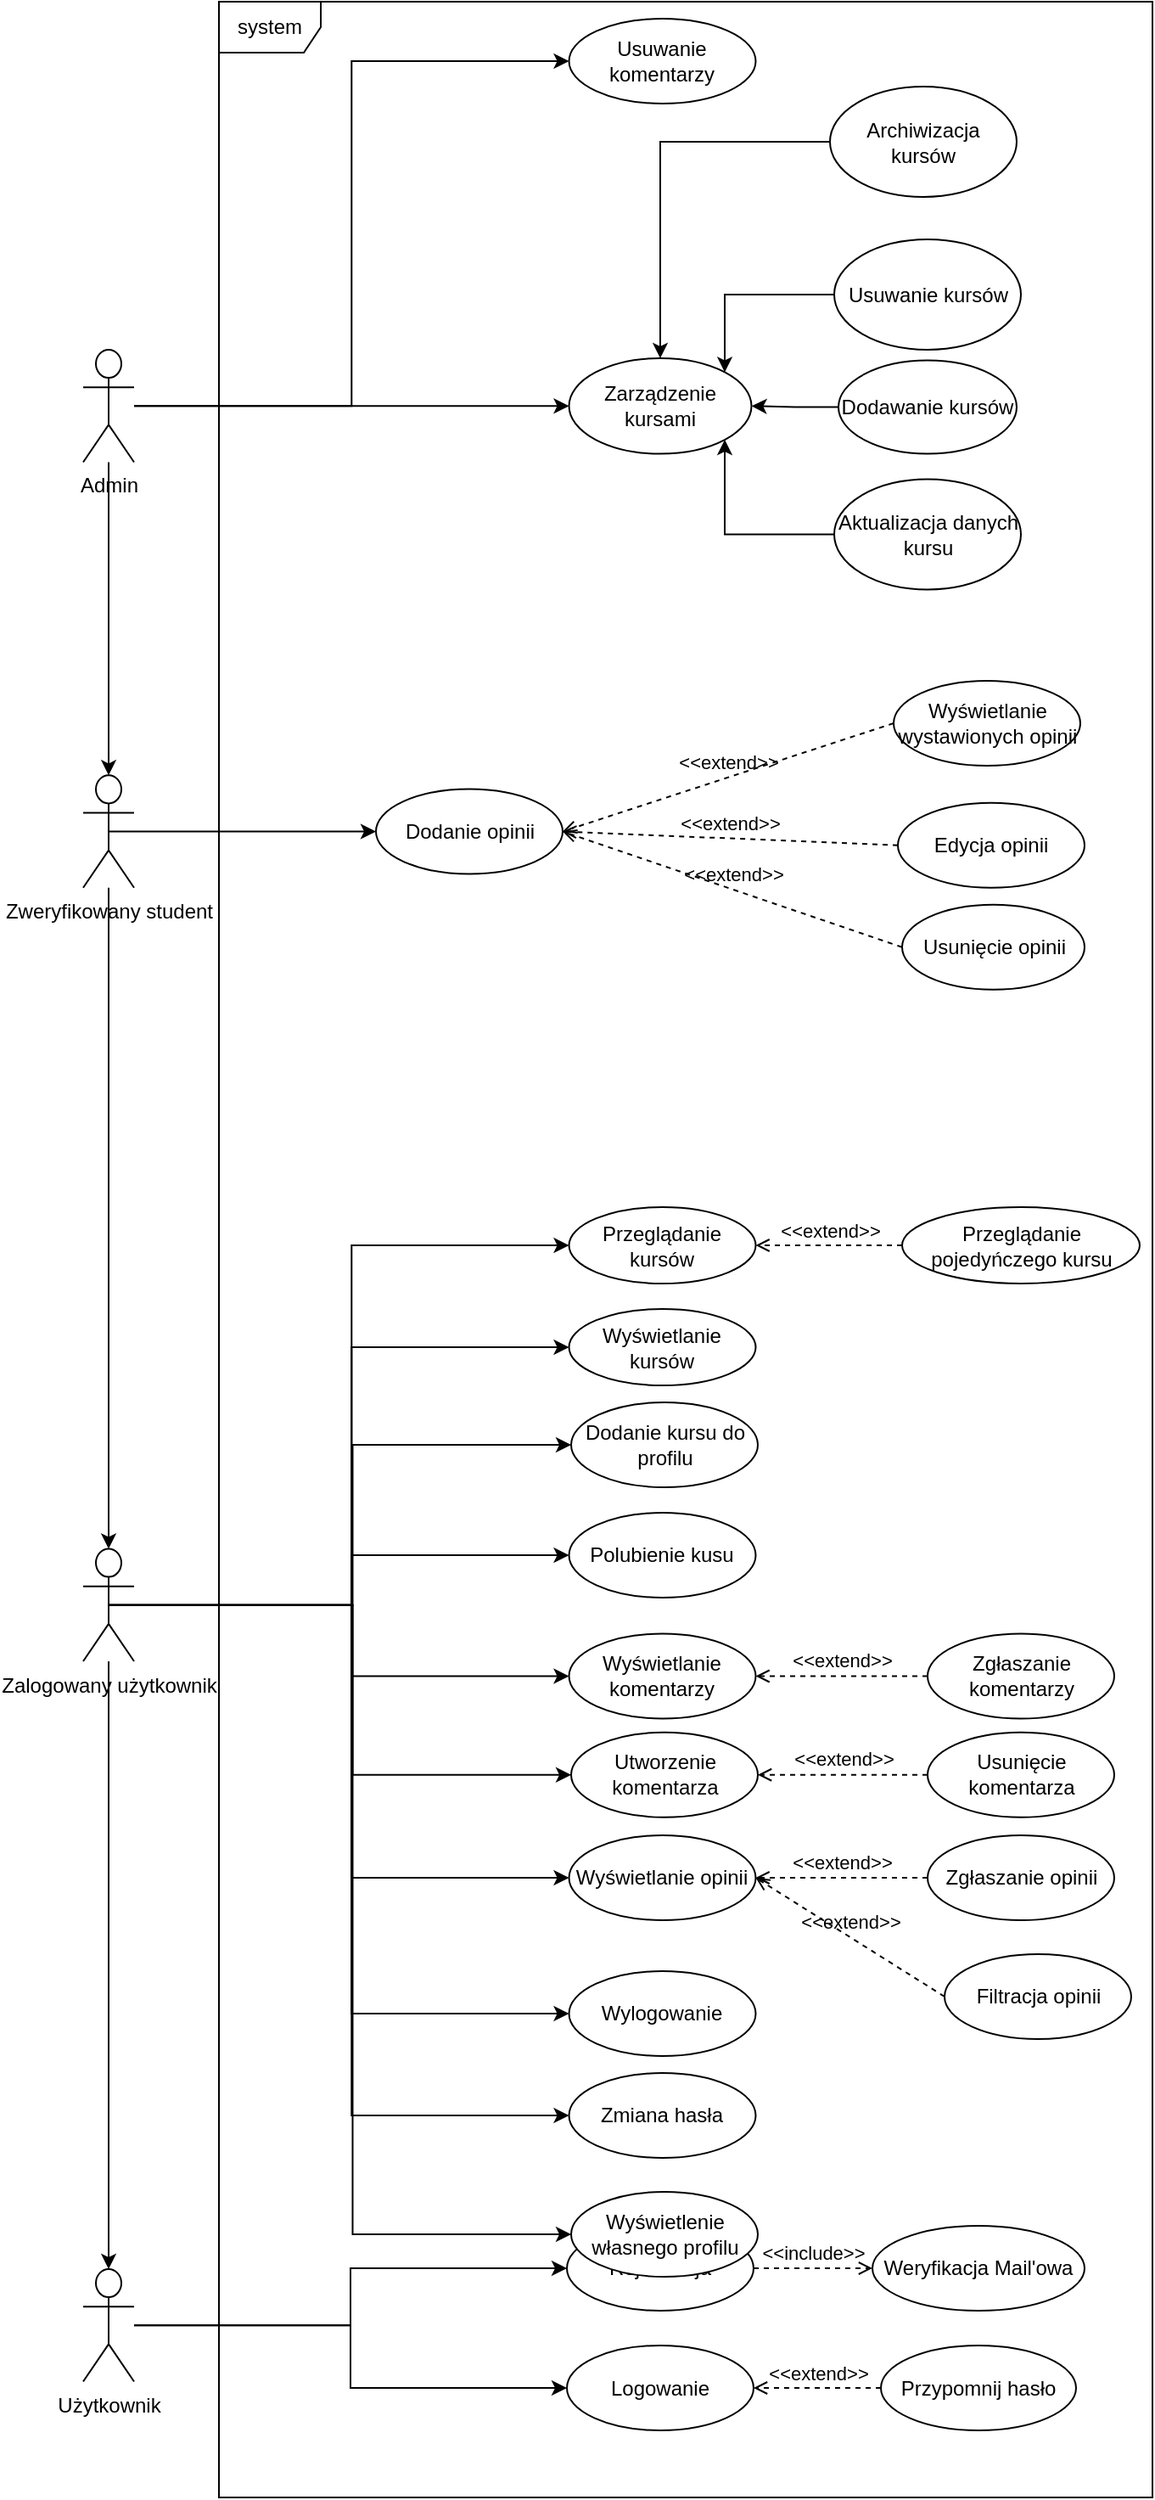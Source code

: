 <mxfile>
    <diagram name="Page-1" id="zUWWPDWqFBsLRtbe18wj">
        <mxGraphModel dx="2511" dy="2378" grid="1" gridSize="10" guides="1" tooltips="1" connect="1" arrows="1" fold="1" page="1" pageScale="1" pageWidth="827" pageHeight="1169" math="0" shadow="0">
            <root>
                <mxCell id="0"/>
                <mxCell id="1" parent="0"/>
                <mxCell id="-dgW3Ea9hQg-mB9d39dc-14" style="edgeStyle=orthogonalEdgeStyle;rounded=0;orthogonalLoop=1;jettySize=auto;html=1;entryX=0;entryY=0.5;entryDx=0;entryDy=0;" parent="1" source="SXBCvxiAlohXXn7sMr1k-10" target="SXBCvxiAlohXXn7sMr1k-12" edge="1">
                    <mxGeometry relative="1" as="geometry"/>
                </mxCell>
                <mxCell id="-dgW3Ea9hQg-mB9d39dc-19" style="edgeStyle=orthogonalEdgeStyle;rounded=0;orthogonalLoop=1;jettySize=auto;html=1;entryX=0;entryY=0.5;entryDx=0;entryDy=0;" parent="1" source="SXBCvxiAlohXXn7sMr1k-10" target="SXBCvxiAlohXXn7sMr1k-37" edge="1">
                    <mxGeometry relative="1" as="geometry"/>
                </mxCell>
                <mxCell id="SXBCvxiAlohXXn7sMr1k-10" value="Użytkownik" style="shape=umlActor;verticalLabelPosition=bottom;verticalAlign=top;html=1;outlineConnect=0;" parent="1" vertex="1">
                    <mxGeometry x="-670" y="985.5" width="30" height="66.25" as="geometry"/>
                </mxCell>
                <mxCell id="SXBCvxiAlohXXn7sMr1k-11" value="system" style="shape=umlFrame;whiteSpace=wrap;html=1;pointerEvents=0;" parent="1" vertex="1">
                    <mxGeometry x="-590" y="-350" width="550" height="1470" as="geometry"/>
                </mxCell>
                <mxCell id="SXBCvxiAlohXXn7sMr1k-20" value="Przeglądanie kursów" style="ellipse;whiteSpace=wrap;html=1;" parent="1" vertex="1">
                    <mxGeometry x="-383.75" y="360" width="110" height="45" as="geometry"/>
                </mxCell>
                <mxCell id="SXBCvxiAlohXXn7sMr1k-21" value="Wyświetlanie opinii" style="ellipse;whiteSpace=wrap;html=1;" parent="1" vertex="1">
                    <mxGeometry x="-383.75" y="730" width="110" height="50" as="geometry"/>
                </mxCell>
                <mxCell id="SXBCvxiAlohXXn7sMr1k-22" value="Polubienie kusu" style="ellipse;whiteSpace=wrap;html=1;" parent="1" vertex="1">
                    <mxGeometry x="-383.75" y="540" width="110" height="50" as="geometry"/>
                </mxCell>
                <mxCell id="SXBCvxiAlohXXn7sMr1k-25" value="&amp;lt;&amp;lt;extend&amp;gt;&amp;gt;" style="html=1;verticalAlign=bottom;labelBackgroundColor=none;endArrow=open;endFill=0;dashed=1;rounded=0;exitX=0;exitY=0.5;exitDx=0;exitDy=0;entryX=1;entryY=0.5;entryDx=0;entryDy=0;" parent="1" source="-dgW3Ea9hQg-mB9d39dc-4" target="SXBCvxiAlohXXn7sMr1k-20" edge="1">
                    <mxGeometry width="160" relative="1" as="geometry">
                        <mxPoint x="-196.81" y="165.68" as="sourcePoint"/>
                        <mxPoint x="205" y="660" as="targetPoint"/>
                    </mxGeometry>
                </mxCell>
                <mxCell id="SXBCvxiAlohXXn7sMr1k-27" value="Dodanie opinii" style="ellipse;whiteSpace=wrap;html=1;" parent="1" vertex="1">
                    <mxGeometry x="-497.5" y="113.75" width="110" height="50" as="geometry"/>
                </mxCell>
                <mxCell id="SXBCvxiAlohXXn7sMr1k-28" value="Utworzenie komentarza" style="ellipse;whiteSpace=wrap;html=1;" parent="1" vertex="1">
                    <mxGeometry x="-382.5" y="669.38" width="110" height="50" as="geometry"/>
                </mxCell>
                <mxCell id="SXBCvxiAlohXXn7sMr1k-31" value="Dodanie kursu do profilu" style="ellipse;whiteSpace=wrap;html=1;" parent="1" vertex="1">
                    <mxGeometry x="-382.5" y="475" width="110" height="50" as="geometry"/>
                </mxCell>
                <mxCell id="SXBCvxiAlohXXn7sMr1k-33" value="&amp;lt;&amp;lt;extend&amp;gt;&amp;gt;" style="html=1;verticalAlign=bottom;labelBackgroundColor=none;endArrow=open;endFill=0;dashed=1;rounded=0;exitX=0;exitY=0.5;exitDx=0;exitDy=0;entryX=1;entryY=0.5;entryDx=0;entryDy=0;" parent="1" source="SXBCvxiAlohXXn7sMr1k-34" target="SXBCvxiAlohXXn7sMr1k-12" edge="1">
                    <mxGeometry width="160" relative="1" as="geometry">
                        <mxPoint x="-100" y="290" as="sourcePoint"/>
                        <mxPoint x="10" y="480" as="targetPoint"/>
                    </mxGeometry>
                </mxCell>
                <mxCell id="SXBCvxiAlohXXn7sMr1k-34" value="Przypomnij hasło" style="ellipse;whiteSpace=wrap;html=1;" parent="1" vertex="1">
                    <mxGeometry x="-200" y="1030.5" width="115" height="50" as="geometry"/>
                </mxCell>
                <mxCell id="SXBCvxiAlohXXn7sMr1k-36" value="Usuwanie komentarzy" style="ellipse;whiteSpace=wrap;html=1;" parent="1" vertex="1">
                    <mxGeometry x="-383.75" y="-340" width="110" height="50" as="geometry"/>
                </mxCell>
                <mxCell id="SXBCvxiAlohXXn7sMr1k-37" value="Rejestracja" style="ellipse;whiteSpace=wrap;html=1;" parent="1" vertex="1">
                    <mxGeometry x="-385" y="960" width="110" height="50" as="geometry"/>
                </mxCell>
                <mxCell id="SXBCvxiAlohXXn7sMr1k-39" value="Usunięcie komentarza" style="ellipse;whiteSpace=wrap;html=1;" parent="1" vertex="1">
                    <mxGeometry x="-172.5" y="669.38" width="110" height="50" as="geometry"/>
                </mxCell>
                <mxCell id="SXBCvxiAlohXXn7sMr1k-43" value="Weryfikacja Mail'owa" style="ellipse;whiteSpace=wrap;html=1;" parent="1" vertex="1">
                    <mxGeometry x="-205" y="960" width="125" height="50" as="geometry"/>
                </mxCell>
                <mxCell id="SXBCvxiAlohXXn7sMr1k-46" value="&amp;lt;&amp;lt;include&amp;gt;&amp;gt;" style="html=1;verticalAlign=bottom;labelBackgroundColor=none;endArrow=open;endFill=0;dashed=1;rounded=0;entryX=0;entryY=0.5;entryDx=0;entryDy=0;exitX=1;exitY=0.5;exitDx=0;exitDy=0;" parent="1" source="SXBCvxiAlohXXn7sMr1k-37" target="SXBCvxiAlohXXn7sMr1k-43" edge="1">
                    <mxGeometry width="160" relative="1" as="geometry">
                        <mxPoint x="-140" y="942" as="sourcePoint"/>
                        <mxPoint x="-125" y="600" as="targetPoint"/>
                    </mxGeometry>
                </mxCell>
                <mxCell id="SXBCvxiAlohXXn7sMr1k-48" value="Zarządzenie kursami" style="ellipse;whiteSpace=wrap;html=1;" parent="1" vertex="1">
                    <mxGeometry x="-383.75" y="-140" width="107.5" height="56.25" as="geometry"/>
                </mxCell>
                <mxCell id="-dgW3Ea9hQg-mB9d39dc-21" style="edgeStyle=orthogonalEdgeStyle;rounded=0;orthogonalLoop=1;jettySize=auto;html=1;entryX=1;entryY=0;entryDx=0;entryDy=0;" parent="1" source="SXBCvxiAlohXXn7sMr1k-50" target="SXBCvxiAlohXXn7sMr1k-48" edge="1">
                    <mxGeometry relative="1" as="geometry"/>
                </mxCell>
                <mxCell id="SXBCvxiAlohXXn7sMr1k-50" value="Usuwanie kursów" style="ellipse;whiteSpace=wrap;html=1;" parent="1" vertex="1">
                    <mxGeometry x="-227.5" y="-210" width="110" height="65" as="geometry"/>
                </mxCell>
                <mxCell id="-dgW3Ea9hQg-mB9d39dc-22" style="edgeStyle=orthogonalEdgeStyle;rounded=0;orthogonalLoop=1;jettySize=auto;html=1;entryX=1;entryY=0.5;entryDx=0;entryDy=0;" parent="1" source="SXBCvxiAlohXXn7sMr1k-52" target="SXBCvxiAlohXXn7sMr1k-48" edge="1">
                    <mxGeometry relative="1" as="geometry"/>
                </mxCell>
                <mxCell id="SXBCvxiAlohXXn7sMr1k-52" value="Dodawanie kursów" style="ellipse;whiteSpace=wrap;html=1;" parent="1" vertex="1">
                    <mxGeometry x="-225" y="-138.75" width="105" height="55" as="geometry"/>
                </mxCell>
                <mxCell id="-dgW3Ea9hQg-mB9d39dc-23" style="edgeStyle=orthogonalEdgeStyle;rounded=0;orthogonalLoop=1;jettySize=auto;html=1;entryX=1;entryY=1;entryDx=0;entryDy=0;" parent="1" source="SXBCvxiAlohXXn7sMr1k-54" target="SXBCvxiAlohXXn7sMr1k-48" edge="1">
                    <mxGeometry relative="1" as="geometry"/>
                </mxCell>
                <mxCell id="SXBCvxiAlohXXn7sMr1k-54" value="Aktualizacja danych kursu" style="ellipse;whiteSpace=wrap;html=1;" parent="1" vertex="1">
                    <mxGeometry x="-227.5" y="-68.75" width="110" height="65" as="geometry"/>
                </mxCell>
                <mxCell id="-dgW3Ea9hQg-mB9d39dc-5" style="edgeStyle=orthogonalEdgeStyle;rounded=0;orthogonalLoop=1;jettySize=auto;html=1;entryX=0;entryY=0.5;entryDx=0;entryDy=0;" parent="1" source="-dgW3Ea9hQg-mB9d39dc-2" target="SXBCvxiAlohXXn7sMr1k-21" edge="1">
                    <mxGeometry relative="1" as="geometry"/>
                </mxCell>
                <mxCell id="-dgW3Ea9hQg-mB9d39dc-7" style="edgeStyle=orthogonalEdgeStyle;rounded=0;orthogonalLoop=1;jettySize=auto;html=1;entryX=0;entryY=0.5;entryDx=0;entryDy=0;" parent="1" source="-dgW3Ea9hQg-mB9d39dc-2" target="SXBCvxiAlohXXn7sMr1k-22" edge="1">
                    <mxGeometry relative="1" as="geometry"/>
                </mxCell>
                <mxCell id="-dgW3Ea9hQg-mB9d39dc-9" style="edgeStyle=orthogonalEdgeStyle;rounded=0;orthogonalLoop=1;jettySize=auto;html=1;entryX=0;entryY=0.5;entryDx=0;entryDy=0;" parent="1" source="-dgW3Ea9hQg-mB9d39dc-2" target="SXBCvxiAlohXXn7sMr1k-28" edge="1">
                    <mxGeometry relative="1" as="geometry"/>
                </mxCell>
                <mxCell id="-dgW3Ea9hQg-mB9d39dc-11" style="edgeStyle=orthogonalEdgeStyle;rounded=0;orthogonalLoop=1;jettySize=auto;html=1;entryX=0;entryY=0.5;entryDx=0;entryDy=0;" parent="1" source="-dgW3Ea9hQg-mB9d39dc-2" target="SXBCvxiAlohXXn7sMr1k-31" edge="1">
                    <mxGeometry relative="1" as="geometry"/>
                </mxCell>
                <mxCell id="-dgW3Ea9hQg-mB9d39dc-12" style="edgeStyle=orthogonalEdgeStyle;rounded=0;orthogonalLoop=1;jettySize=auto;html=1;entryX=0;entryY=0.5;entryDx=0;entryDy=0;" parent="1" source="-dgW3Ea9hQg-mB9d39dc-2" target="SXBCvxiAlohXXn7sMr1k-20" edge="1">
                    <mxGeometry relative="1" as="geometry"/>
                </mxCell>
                <mxCell id="-dgW3Ea9hQg-mB9d39dc-13" style="edgeStyle=orthogonalEdgeStyle;rounded=0;orthogonalLoop=1;jettySize=auto;html=1;" parent="1" source="-dgW3Ea9hQg-mB9d39dc-2" target="SXBCvxiAlohXXn7sMr1k-10" edge="1">
                    <mxGeometry relative="1" as="geometry"/>
                </mxCell>
                <mxCell id="-dgW3Ea9hQg-mB9d39dc-26" style="edgeStyle=orthogonalEdgeStyle;rounded=0;orthogonalLoop=1;jettySize=auto;html=1;entryX=0;entryY=0.5;entryDx=0;entryDy=0;" parent="1" source="-dgW3Ea9hQg-mB9d39dc-2" target="-dgW3Ea9hQg-mB9d39dc-25" edge="1">
                    <mxGeometry relative="1" as="geometry"/>
                </mxCell>
                <mxCell id="-dgW3Ea9hQg-mB9d39dc-2" value="Zalogowany użytkownik" style="shape=umlActor;verticalLabelPosition=bottom;verticalAlign=top;html=1;outlineConnect=0;" parent="1" vertex="1">
                    <mxGeometry x="-670" y="561.25" width="30" height="66.25" as="geometry"/>
                </mxCell>
                <mxCell id="-dgW3Ea9hQg-mB9d39dc-4" value="Przeglądanie pojedyńczego kursu" style="ellipse;whiteSpace=wrap;html=1;" parent="1" vertex="1">
                    <mxGeometry x="-187.5" y="360" width="140" height="45" as="geometry"/>
                </mxCell>
                <mxCell id="-dgW3Ea9hQg-mB9d39dc-20" style="edgeStyle=orthogonalEdgeStyle;rounded=0;orthogonalLoop=1;jettySize=auto;html=1;entryX=0;entryY=0.5;entryDx=0;entryDy=0;" parent="1" source="-dgW3Ea9hQg-mB9d39dc-16" target="SXBCvxiAlohXXn7sMr1k-48" edge="1">
                    <mxGeometry relative="1" as="geometry"/>
                </mxCell>
                <mxCell id="-dgW3Ea9hQg-mB9d39dc-24" style="edgeStyle=orthogonalEdgeStyle;rounded=0;orthogonalLoop=1;jettySize=auto;html=1;entryX=0;entryY=0.5;entryDx=0;entryDy=0;" parent="1" source="-dgW3Ea9hQg-mB9d39dc-16" target="SXBCvxiAlohXXn7sMr1k-36" edge="1">
                    <mxGeometry relative="1" as="geometry"/>
                </mxCell>
                <mxCell id="4" style="edgeStyle=none;html=1;entryX=0.5;entryY=0;entryDx=0;entryDy=0;entryPerimeter=0;" edge="1" parent="1" source="-dgW3Ea9hQg-mB9d39dc-16" target="2">
                    <mxGeometry relative="1" as="geometry"/>
                </mxCell>
                <mxCell id="-dgW3Ea9hQg-mB9d39dc-16" value="Admin" style="shape=umlActor;verticalLabelPosition=bottom;verticalAlign=top;html=1;outlineConnect=0;" parent="1" vertex="1">
                    <mxGeometry x="-670" y="-145" width="30" height="66.25" as="geometry"/>
                </mxCell>
                <mxCell id="SXBCvxiAlohXXn7sMr1k-12" value="Logowanie" style="ellipse;whiteSpace=wrap;html=1;" parent="1" vertex="1">
                    <mxGeometry x="-385" y="1030.5" width="110" height="50" as="geometry"/>
                </mxCell>
                <mxCell id="-dgW3Ea9hQg-mB9d39dc-25" value="Wylogowanie" style="ellipse;whiteSpace=wrap;html=1;" parent="1" vertex="1">
                    <mxGeometry x="-383.75" y="810" width="110" height="50" as="geometry"/>
                </mxCell>
                <mxCell id="5" style="edgeStyle=none;html=1;entryX=0.5;entryY=0;entryDx=0;entryDy=0;entryPerimeter=0;" edge="1" parent="1" source="2" target="-dgW3Ea9hQg-mB9d39dc-2">
                    <mxGeometry relative="1" as="geometry"/>
                </mxCell>
                <mxCell id="7" style="edgeStyle=none;html=1;exitX=0.5;exitY=0.5;exitDx=0;exitDy=0;exitPerimeter=0;entryX=0;entryY=0.5;entryDx=0;entryDy=0;" edge="1" parent="1" source="2" target="SXBCvxiAlohXXn7sMr1k-27">
                    <mxGeometry relative="1" as="geometry"/>
                </mxCell>
                <mxCell id="2" value="Zweryfikowany student" style="shape=umlActor;verticalLabelPosition=bottom;verticalAlign=top;html=1;outlineConnect=0;" vertex="1" parent="1">
                    <mxGeometry x="-670" y="105.63" width="30" height="66.25" as="geometry"/>
                </mxCell>
                <mxCell id="8" value="Wyświetlanie kursów" style="ellipse;whiteSpace=wrap;html=1;" vertex="1" parent="1">
                    <mxGeometry x="-383.75" y="420" width="110" height="45" as="geometry"/>
                </mxCell>
                <mxCell id="11" style="edgeStyle=orthogonalEdgeStyle;rounded=0;orthogonalLoop=1;jettySize=auto;html=1;entryX=0;entryY=0.5;entryDx=0;entryDy=0;exitX=0.5;exitY=0.5;exitDx=0;exitDy=0;exitPerimeter=0;" edge="1" parent="1" source="-dgW3Ea9hQg-mB9d39dc-2" target="8">
                    <mxGeometry relative="1" as="geometry">
                        <mxPoint x="-630" y="414.471" as="sourcePoint"/>
                        <mxPoint x="-376.25" y="405" as="targetPoint"/>
                    </mxGeometry>
                </mxCell>
                <mxCell id="13" value="&amp;lt;&amp;lt;extend&amp;gt;&amp;gt;" style="html=1;verticalAlign=bottom;labelBackgroundColor=none;endArrow=open;endFill=0;dashed=1;rounded=0;exitX=0;exitY=0.5;exitDx=0;exitDy=0;entryX=1;entryY=0.5;entryDx=0;entryDy=0;" edge="1" parent="1" source="SXBCvxiAlohXXn7sMr1k-39" target="SXBCvxiAlohXXn7sMr1k-28">
                    <mxGeometry width="160" relative="1" as="geometry">
                        <mxPoint x="-155.0" y="478.82" as="sourcePoint"/>
                        <mxPoint x="-230" y="478.82" as="targetPoint"/>
                    </mxGeometry>
                </mxCell>
                <mxCell id="14" value="Wyświetlanie komentarzy" style="ellipse;whiteSpace=wrap;html=1;" vertex="1" parent="1">
                    <mxGeometry x="-383.75" y="611.25" width="110" height="50" as="geometry"/>
                </mxCell>
                <mxCell id="15" style="edgeStyle=orthogonalEdgeStyle;rounded=0;orthogonalLoop=1;jettySize=auto;html=1;entryX=0;entryY=0.5;entryDx=0;entryDy=0;exitX=0.5;exitY=0.5;exitDx=0;exitDy=0;exitPerimeter=0;" edge="1" parent="1" source="-dgW3Ea9hQg-mB9d39dc-2" target="14">
                    <mxGeometry relative="1" as="geometry">
                        <mxPoint x="-645" y="414.375" as="sourcePoint"/>
                        <mxPoint x="-376.25" y="162.5" as="targetPoint"/>
                    </mxGeometry>
                </mxCell>
                <mxCell id="18" value="Zgłaszanie komentarzy" style="ellipse;whiteSpace=wrap;html=1;" vertex="1" parent="1">
                    <mxGeometry x="-172.5" y="611.25" width="110" height="50" as="geometry"/>
                </mxCell>
                <mxCell id="19" value="&amp;lt;&amp;lt;extend&amp;gt;&amp;gt;" style="html=1;verticalAlign=bottom;labelBackgroundColor=none;endArrow=open;endFill=0;dashed=1;rounded=0;exitX=0;exitY=0.5;exitDx=0;exitDy=0;entryX=1;entryY=0.5;entryDx=0;entryDy=0;" edge="1" parent="1" source="18" target="14">
                    <mxGeometry width="160" relative="1" as="geometry">
                        <mxPoint x="-157.5" y="383.19" as="sourcePoint"/>
                        <mxPoint x="-277.5" y="308.75" as="targetPoint"/>
                    </mxGeometry>
                </mxCell>
                <mxCell id="20" value="Zgłaszanie opinii" style="ellipse;whiteSpace=wrap;html=1;" vertex="1" parent="1">
                    <mxGeometry x="-172.5" y="730" width="110" height="50" as="geometry"/>
                </mxCell>
                <mxCell id="21" value="&amp;lt;&amp;lt;extend&amp;gt;&amp;gt;" style="html=1;verticalAlign=bottom;labelBackgroundColor=none;endArrow=open;endFill=0;dashed=1;rounded=0;exitX=0;exitY=0.5;exitDx=0;exitDy=0;entryX=1;entryY=0.5;entryDx=0;entryDy=0;" edge="1" parent="1" source="20" target="SXBCvxiAlohXXn7sMr1k-21">
                    <mxGeometry width="160" relative="1" as="geometry">
                        <mxPoint x="-170.0" y="539.44" as="sourcePoint"/>
                        <mxPoint x="-288.75" y="502.5" as="targetPoint"/>
                    </mxGeometry>
                </mxCell>
                <mxCell id="22" value="Zmiana hasła" style="ellipse;whiteSpace=wrap;html=1;" vertex="1" parent="1">
                    <mxGeometry x="-383.75" y="870" width="110" height="50" as="geometry"/>
                </mxCell>
                <mxCell id="23" style="edgeStyle=orthogonalEdgeStyle;rounded=0;orthogonalLoop=1;jettySize=auto;html=1;entryX=0;entryY=0.5;entryDx=0;entryDy=0;exitX=0.5;exitY=0.5;exitDx=0;exitDy=0;exitPerimeter=0;" edge="1" parent="1" source="-dgW3Ea9hQg-mB9d39dc-2" target="22">
                    <mxGeometry relative="1" as="geometry">
                        <mxPoint x="-645" y="414.375" as="sourcePoint"/>
                        <mxPoint x="-376.25" y="356.25" as="targetPoint"/>
                    </mxGeometry>
                </mxCell>
                <mxCell id="24" value="Wyświetlenie własnego profilu" style="ellipse;whiteSpace=wrap;html=1;" vertex="1" parent="1">
                    <mxGeometry x="-382.5" y="940" width="110" height="50" as="geometry"/>
                </mxCell>
                <mxCell id="25" style="edgeStyle=orthogonalEdgeStyle;rounded=0;orthogonalLoop=1;jettySize=auto;html=1;entryX=0;entryY=0.5;entryDx=0;entryDy=0;exitX=0.5;exitY=0.5;exitDx=0;exitDy=0;exitPerimeter=0;" edge="1" parent="1" source="-dgW3Ea9hQg-mB9d39dc-2" target="24">
                    <mxGeometry relative="1" as="geometry">
                        <mxPoint x="-645" y="414.375" as="sourcePoint"/>
                        <mxPoint x="-373.75" y="715" as="targetPoint"/>
                    </mxGeometry>
                </mxCell>
                <mxCell id="26" value="Wyświetlanie wystawionych opinii" style="ellipse;whiteSpace=wrap;html=1;" vertex="1" parent="1">
                    <mxGeometry x="-192.5" y="50.0" width="110" height="50" as="geometry"/>
                </mxCell>
                <mxCell id="27" value="&amp;lt;&amp;lt;extend&amp;gt;&amp;gt;" style="html=1;verticalAlign=bottom;labelBackgroundColor=none;endArrow=open;endFill=0;dashed=1;rounded=0;exitX=0;exitY=0.5;exitDx=0;exitDy=0;entryX=1;entryY=0.5;entryDx=0;entryDy=0;" edge="1" parent="1" source="26" target="SXBCvxiAlohXXn7sMr1k-27">
                    <mxGeometry width="160" relative="1" as="geometry">
                        <mxPoint x="-200.62" y="24.76" as="sourcePoint"/>
                        <mxPoint x="-251.87" y="-1.066e-13" as="targetPoint"/>
                    </mxGeometry>
                </mxCell>
                <mxCell id="28" value="Filtracja opinii" style="ellipse;whiteSpace=wrap;html=1;" vertex="1" parent="1">
                    <mxGeometry x="-162.5" y="800" width="110" height="50" as="geometry"/>
                </mxCell>
                <mxCell id="29" value="&amp;lt;&amp;lt;extend&amp;gt;&amp;gt;" style="html=1;verticalAlign=bottom;labelBackgroundColor=none;endArrow=open;endFill=0;dashed=1;rounded=0;exitX=0;exitY=0.5;exitDx=0;exitDy=0;entryX=1;entryY=0.5;entryDx=0;entryDy=0;" edge="1" parent="1" source="28" target="SXBCvxiAlohXXn7sMr1k-21">
                    <mxGeometry width="160" relative="1" as="geometry">
                        <mxPoint x="-160.0" y="609.44" as="sourcePoint"/>
                        <mxPoint x="-263.75" y="635" as="targetPoint"/>
                    </mxGeometry>
                </mxCell>
                <mxCell id="30" value="Archiwizacja kursów" style="ellipse;whiteSpace=wrap;html=1;" vertex="1" parent="1">
                    <mxGeometry x="-230" y="-300" width="110" height="65" as="geometry"/>
                </mxCell>
                <mxCell id="32" style="edgeStyle=orthogonalEdgeStyle;rounded=0;orthogonalLoop=1;jettySize=auto;html=1;entryX=0.5;entryY=0;entryDx=0;entryDy=0;exitX=0;exitY=0.5;exitDx=0;exitDy=0;" edge="1" parent="1" source="30" target="SXBCvxiAlohXXn7sMr1k-48">
                    <mxGeometry relative="1" as="geometry">
                        <mxPoint x="-217.5" y="-167.529" as="sourcePoint"/>
                        <mxPoint x="-281.549" y="-121.528" as="targetPoint"/>
                    </mxGeometry>
                </mxCell>
                <mxCell id="33" value="Edycja opinii" style="ellipse;whiteSpace=wrap;html=1;" vertex="1" parent="1">
                    <mxGeometry x="-190" y="121.88" width="110" height="50" as="geometry"/>
                </mxCell>
                <mxCell id="34" value="&amp;lt;&amp;lt;extend&amp;gt;&amp;gt;" style="html=1;verticalAlign=bottom;labelBackgroundColor=none;endArrow=open;endFill=0;dashed=1;rounded=0;exitX=0;exitY=0.5;exitDx=0;exitDy=0;entryX=1;entryY=0.5;entryDx=0;entryDy=0;" edge="1" parent="1" source="33" target="SXBCvxiAlohXXn7sMr1k-27">
                    <mxGeometry width="160" relative="1" as="geometry">
                        <mxPoint x="-198.12" y="96.64" as="sourcePoint"/>
                        <mxPoint x="-273.75" y="105.0" as="targetPoint"/>
                    </mxGeometry>
                </mxCell>
                <mxCell id="35" value="Usunięcie opinii" style="ellipse;whiteSpace=wrap;html=1;" vertex="1" parent="1">
                    <mxGeometry x="-187.5" y="181.88" width="107.5" height="50" as="geometry"/>
                </mxCell>
                <mxCell id="36" value="&amp;lt;&amp;lt;extend&amp;gt;&amp;gt;" style="html=1;verticalAlign=bottom;labelBackgroundColor=none;endArrow=open;endFill=0;dashed=1;rounded=0;exitX=0;exitY=0.5;exitDx=0;exitDy=0;entryX=1;entryY=0.5;entryDx=0;entryDy=0;" edge="1" parent="1" source="35" target="SXBCvxiAlohXXn7sMr1k-27">
                    <mxGeometry width="160" relative="1" as="geometry">
                        <mxPoint x="-325.62" y="103.92" as="sourcePoint"/>
                        <mxPoint x="-419.944" y="58.116" as="targetPoint"/>
                    </mxGeometry>
                </mxCell>
            </root>
        </mxGraphModel>
    </diagram>
</mxfile>